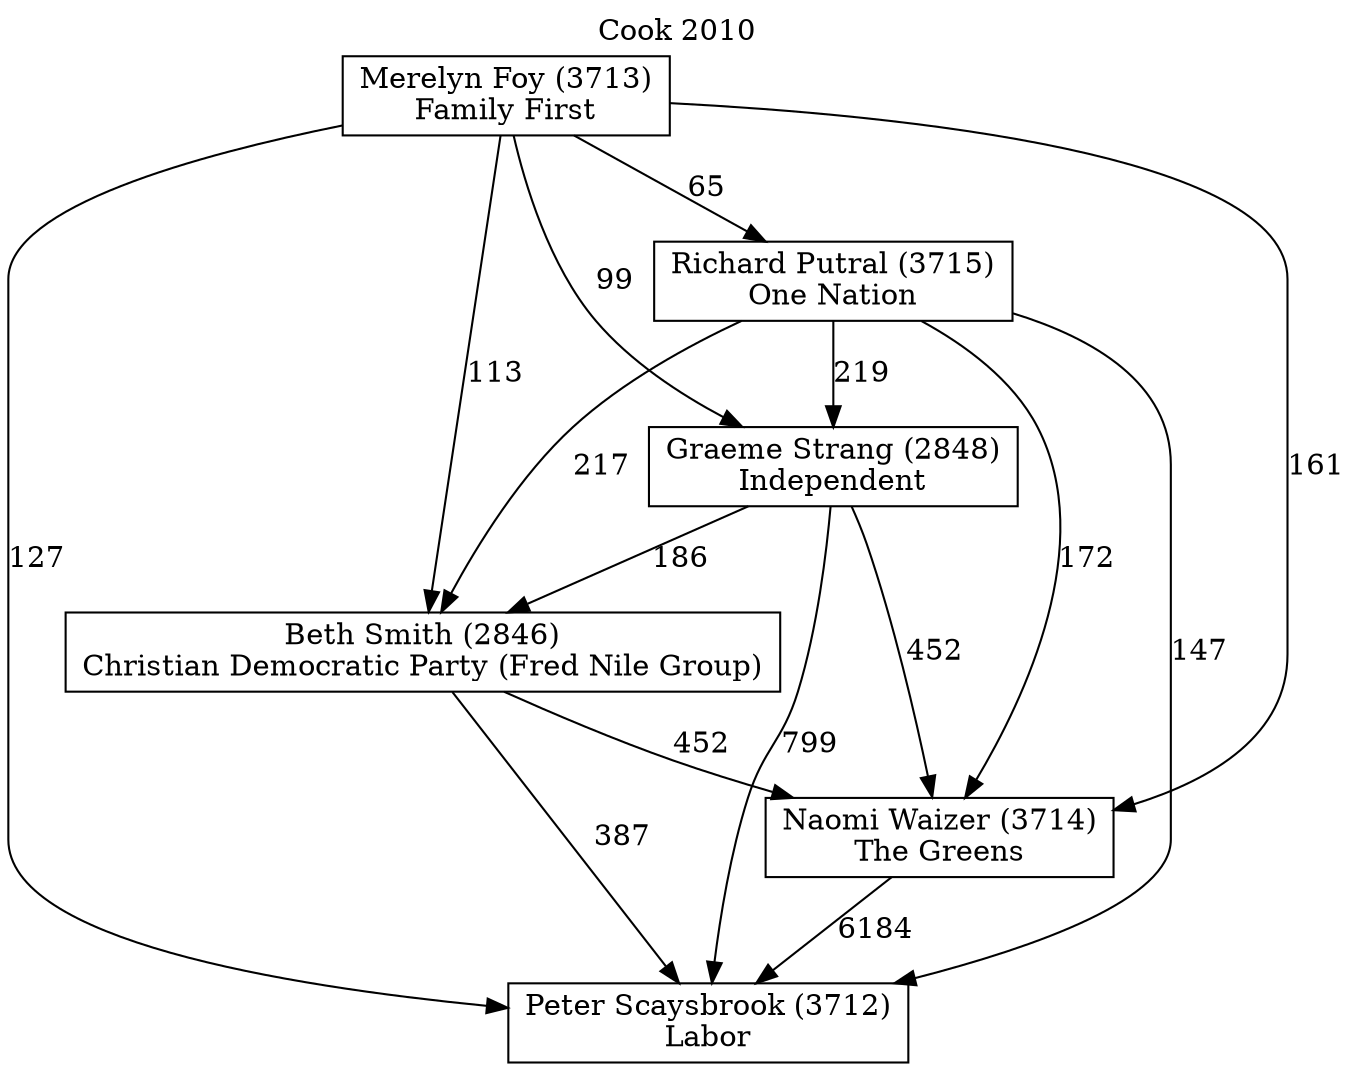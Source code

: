 // House preference flow
digraph "Peter Scaysbrook (3712)_Cook_2010" {
	graph [label="Cook 2010" labelloc=t mclimit=10]
	node [shape=box]
	"Peter Scaysbrook (3712)" [label="Peter Scaysbrook (3712)
Labor"]
	"Naomi Waizer (3714)" [label="Naomi Waizer (3714)
The Greens"]
	"Beth Smith (2846)" [label="Beth Smith (2846)
Christian Democratic Party (Fred Nile Group)"]
	"Graeme Strang (2848)" [label="Graeme Strang (2848)
Independent"]
	"Richard Putral (3715)" [label="Richard Putral (3715)
One Nation"]
	"Merelyn Foy (3713)" [label="Merelyn Foy (3713)
Family First"]
	"Naomi Waizer (3714)" -> "Peter Scaysbrook (3712)" [label=6184]
	"Beth Smith (2846)" -> "Naomi Waizer (3714)" [label=452]
	"Graeme Strang (2848)" -> "Beth Smith (2846)" [label=186]
	"Richard Putral (3715)" -> "Graeme Strang (2848)" [label=219]
	"Merelyn Foy (3713)" -> "Richard Putral (3715)" [label=65]
	"Beth Smith (2846)" -> "Peter Scaysbrook (3712)" [label=387]
	"Graeme Strang (2848)" -> "Peter Scaysbrook (3712)" [label=799]
	"Richard Putral (3715)" -> "Peter Scaysbrook (3712)" [label=147]
	"Merelyn Foy (3713)" -> "Peter Scaysbrook (3712)" [label=127]
	"Merelyn Foy (3713)" -> "Graeme Strang (2848)" [label=99]
	"Richard Putral (3715)" -> "Beth Smith (2846)" [label=217]
	"Merelyn Foy (3713)" -> "Beth Smith (2846)" [label=113]
	"Graeme Strang (2848)" -> "Naomi Waizer (3714)" [label=452]
	"Richard Putral (3715)" -> "Naomi Waizer (3714)" [label=172]
	"Merelyn Foy (3713)" -> "Naomi Waizer (3714)" [label=161]
}
